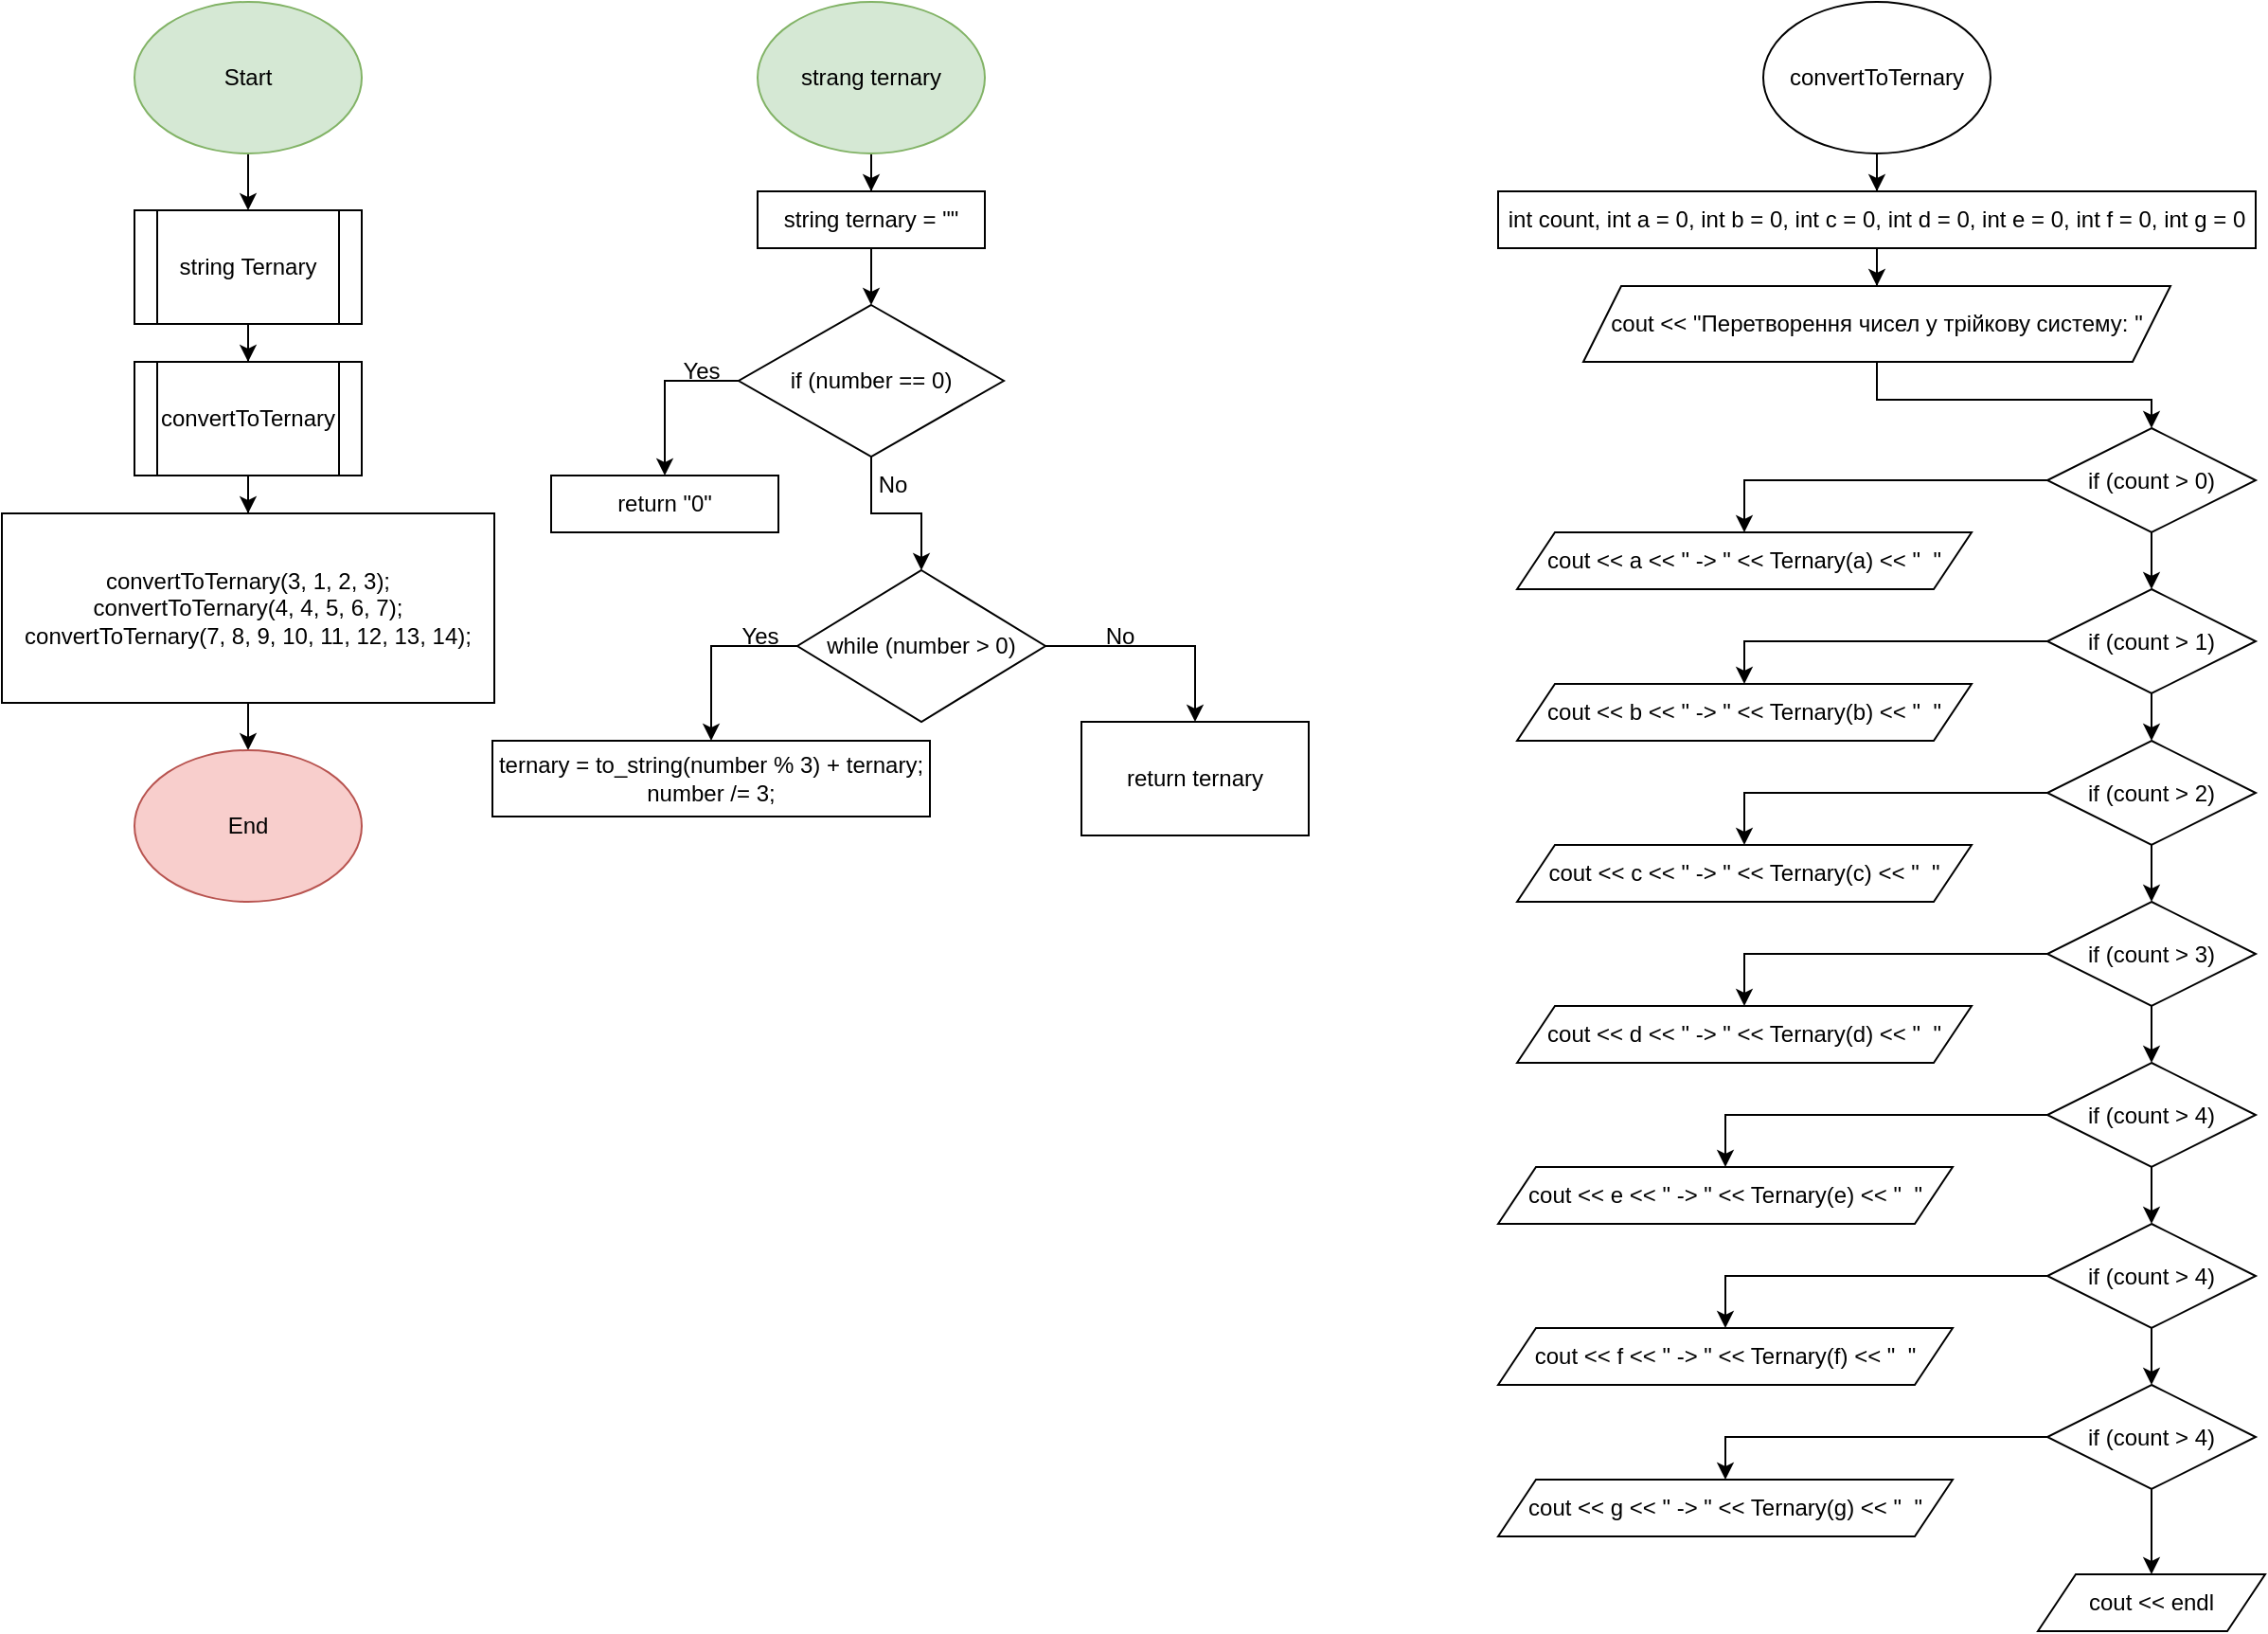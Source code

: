 <mxfile version="24.8.4">
  <diagram name="Страница — 1" id="3P0X6I7frlhAt5mptEmb">
    <mxGraphModel dx="2206" dy="1135" grid="0" gridSize="10" guides="1" tooltips="1" connect="1" arrows="1" fold="1" page="1" pageScale="1" pageWidth="827" pageHeight="1169" math="0" shadow="0">
      <root>
        <mxCell id="0" />
        <mxCell id="1" parent="0" />
        <mxCell id="AOl-o9mszF_kFIoR1wRg-3" value="" style="edgeStyle=orthogonalEdgeStyle;rounded=0;orthogonalLoop=1;jettySize=auto;html=1;" parent="1" source="AOl-o9mszF_kFIoR1wRg-1" target="AOl-o9mszF_kFIoR1wRg-2" edge="1">
          <mxGeometry relative="1" as="geometry" />
        </mxCell>
        <mxCell id="AOl-o9mszF_kFIoR1wRg-1" value="Start" style="ellipse;whiteSpace=wrap;html=1;fillColor=#d5e8d4;strokeColor=#82b366;" parent="1" vertex="1">
          <mxGeometry x="70" width="120" height="80" as="geometry" />
        </mxCell>
        <mxCell id="AOl-o9mszF_kFIoR1wRg-5" value="" style="edgeStyle=orthogonalEdgeStyle;rounded=0;orthogonalLoop=1;jettySize=auto;html=1;" parent="1" source="AOl-o9mszF_kFIoR1wRg-2" target="AOl-o9mszF_kFIoR1wRg-4" edge="1">
          <mxGeometry relative="1" as="geometry" />
        </mxCell>
        <mxCell id="AOl-o9mszF_kFIoR1wRg-2" value="string Ternary" style="shape=process;whiteSpace=wrap;html=1;backgroundOutline=1;" parent="1" vertex="1">
          <mxGeometry x="70" y="110" width="120" height="60" as="geometry" />
        </mxCell>
        <mxCell id="AOl-o9mszF_kFIoR1wRg-7" value="" style="edgeStyle=orthogonalEdgeStyle;rounded=0;orthogonalLoop=1;jettySize=auto;html=1;" parent="1" source="AOl-o9mszF_kFIoR1wRg-4" target="AOl-o9mszF_kFIoR1wRg-6" edge="1">
          <mxGeometry relative="1" as="geometry" />
        </mxCell>
        <mxCell id="AOl-o9mszF_kFIoR1wRg-4" value="convertToTernary" style="shape=process;whiteSpace=wrap;html=1;backgroundOutline=1;" parent="1" vertex="1">
          <mxGeometry x="70" y="190" width="120" height="60" as="geometry" />
        </mxCell>
        <mxCell id="AOl-o9mszF_kFIoR1wRg-9" value="" style="edgeStyle=orthogonalEdgeStyle;rounded=0;orthogonalLoop=1;jettySize=auto;html=1;" parent="1" source="AOl-o9mszF_kFIoR1wRg-6" target="AOl-o9mszF_kFIoR1wRg-8" edge="1">
          <mxGeometry relative="1" as="geometry" />
        </mxCell>
        <mxCell id="AOl-o9mszF_kFIoR1wRg-6" value="&lt;div&gt;convertToTernary(3, 1, 2, 3);&lt;/div&gt;&lt;div&gt;convertToTernary(4, 4, 5, 6, 7);&lt;/div&gt;&lt;div&gt;convertToTernary(7, 8, 9, 10, 11, 12, 13, 14);&lt;/div&gt;" style="whiteSpace=wrap;html=1;" parent="1" vertex="1">
          <mxGeometry y="270" width="260" height="100" as="geometry" />
        </mxCell>
        <mxCell id="AOl-o9mszF_kFIoR1wRg-8" value="End" style="ellipse;whiteSpace=wrap;html=1;fillColor=#f8cecc;strokeColor=#b85450;" parent="1" vertex="1">
          <mxGeometry x="70" y="395" width="120" height="80" as="geometry" />
        </mxCell>
        <mxCell id="AOl-o9mszF_kFIoR1wRg-12" value="" style="edgeStyle=orthogonalEdgeStyle;rounded=0;orthogonalLoop=1;jettySize=auto;html=1;" parent="1" source="AOl-o9mszF_kFIoR1wRg-10" target="AOl-o9mszF_kFIoR1wRg-11" edge="1">
          <mxGeometry relative="1" as="geometry" />
        </mxCell>
        <mxCell id="AOl-o9mszF_kFIoR1wRg-10" value="strang ternary" style="ellipse;whiteSpace=wrap;html=1;fillColor=#d5e8d4;strokeColor=#82b366;" parent="1" vertex="1">
          <mxGeometry x="399" width="120" height="80" as="geometry" />
        </mxCell>
        <mxCell id="AOl-o9mszF_kFIoR1wRg-14" value="" style="edgeStyle=orthogonalEdgeStyle;rounded=0;orthogonalLoop=1;jettySize=auto;html=1;" parent="1" source="AOl-o9mszF_kFIoR1wRg-11" target="AOl-o9mszF_kFIoR1wRg-13" edge="1">
          <mxGeometry relative="1" as="geometry" />
        </mxCell>
        <mxCell id="AOl-o9mszF_kFIoR1wRg-11" value="string ternary = &quot;&quot;" style="rounded=0;whiteSpace=wrap;html=1;" parent="1" vertex="1">
          <mxGeometry x="399" y="100" width="120" height="30" as="geometry" />
        </mxCell>
        <mxCell id="AOl-o9mszF_kFIoR1wRg-16" style="edgeStyle=orthogonalEdgeStyle;rounded=0;orthogonalLoop=1;jettySize=auto;html=1;exitX=0;exitY=0.5;exitDx=0;exitDy=0;entryX=0.5;entryY=0;entryDx=0;entryDy=0;" parent="1" source="AOl-o9mszF_kFIoR1wRg-13" target="AOl-o9mszF_kFIoR1wRg-15" edge="1">
          <mxGeometry relative="1" as="geometry" />
        </mxCell>
        <mxCell id="AOl-o9mszF_kFIoR1wRg-23" style="edgeStyle=orthogonalEdgeStyle;rounded=0;orthogonalLoop=1;jettySize=auto;html=1;exitX=0.5;exitY=1;exitDx=0;exitDy=0;entryX=0.5;entryY=0;entryDx=0;entryDy=0;" parent="1" source="AOl-o9mszF_kFIoR1wRg-13" target="AOl-o9mszF_kFIoR1wRg-22" edge="1">
          <mxGeometry relative="1" as="geometry" />
        </mxCell>
        <mxCell id="AOl-o9mszF_kFIoR1wRg-13" value="if (number == 0)" style="rhombus;whiteSpace=wrap;html=1;" parent="1" vertex="1">
          <mxGeometry x="389" y="160" width="140" height="80" as="geometry" />
        </mxCell>
        <mxCell id="AOl-o9mszF_kFIoR1wRg-15" value="return &quot;0&quot;" style="rounded=0;whiteSpace=wrap;html=1;" parent="1" vertex="1">
          <mxGeometry x="290" y="250" width="120" height="30" as="geometry" />
        </mxCell>
        <mxCell id="AOl-o9mszF_kFIoR1wRg-17" value="Yes" style="text;html=1;align=center;verticalAlign=middle;resizable=0;points=[];autosize=1;strokeColor=none;fillColor=none;" parent="1" vertex="1">
          <mxGeometry x="349" y="180" width="40" height="30" as="geometry" />
        </mxCell>
        <mxCell id="AOl-o9mszF_kFIoR1wRg-21" value="No" style="text;html=1;align=center;verticalAlign=middle;resizable=0;points=[];autosize=1;strokeColor=none;fillColor=none;" parent="1" vertex="1">
          <mxGeometry x="450" y="240" width="40" height="30" as="geometry" />
        </mxCell>
        <mxCell id="AOl-o9mszF_kFIoR1wRg-27" style="edgeStyle=orthogonalEdgeStyle;rounded=0;orthogonalLoop=1;jettySize=auto;html=1;exitX=0;exitY=0.5;exitDx=0;exitDy=0;entryX=0.5;entryY=0;entryDx=0;entryDy=0;" parent="1" source="AOl-o9mszF_kFIoR1wRg-22" target="AOl-o9mszF_kFIoR1wRg-24" edge="1">
          <mxGeometry relative="1" as="geometry" />
        </mxCell>
        <mxCell id="AOl-o9mszF_kFIoR1wRg-30" style="edgeStyle=orthogonalEdgeStyle;rounded=0;orthogonalLoop=1;jettySize=auto;html=1;exitX=1;exitY=0.5;exitDx=0;exitDy=0;entryX=0.5;entryY=0;entryDx=0;entryDy=0;" parent="1" source="AOl-o9mszF_kFIoR1wRg-22" target="AOl-o9mszF_kFIoR1wRg-29" edge="1">
          <mxGeometry relative="1" as="geometry" />
        </mxCell>
        <mxCell id="AOl-o9mszF_kFIoR1wRg-22" value="while (number &amp;gt; 0)" style="rhombus;whiteSpace=wrap;html=1;" parent="1" vertex="1">
          <mxGeometry x="420" y="300" width="131" height="80" as="geometry" />
        </mxCell>
        <mxCell id="AOl-o9mszF_kFIoR1wRg-24" value="&lt;div&gt;ternary = to_string(number % 3) + ternary;&lt;/div&gt;&lt;div&gt;number /= 3;&lt;/div&gt;" style="rounded=0;whiteSpace=wrap;html=1;" parent="1" vertex="1">
          <mxGeometry x="259" y="390" width="231" height="40" as="geometry" />
        </mxCell>
        <mxCell id="AOl-o9mszF_kFIoR1wRg-28" value="Yes" style="text;html=1;align=center;verticalAlign=middle;resizable=0;points=[];autosize=1;strokeColor=none;fillColor=none;" parent="1" vertex="1">
          <mxGeometry x="380" y="320" width="40" height="30" as="geometry" />
        </mxCell>
        <mxCell id="AOl-o9mszF_kFIoR1wRg-29" value="return ternary" style="rounded=0;whiteSpace=wrap;html=1;" parent="1" vertex="1">
          <mxGeometry x="570" y="380" width="120" height="60" as="geometry" />
        </mxCell>
        <mxCell id="AOl-o9mszF_kFIoR1wRg-31" value="No" style="text;html=1;align=center;verticalAlign=middle;resizable=0;points=[];autosize=1;strokeColor=none;fillColor=none;" parent="1" vertex="1">
          <mxGeometry x="570" y="320" width="40" height="30" as="geometry" />
        </mxCell>
        <mxCell id="AOl-o9mszF_kFIoR1wRg-35" value="" style="edgeStyle=orthogonalEdgeStyle;rounded=0;orthogonalLoop=1;jettySize=auto;html=1;" parent="1" source="AOl-o9mszF_kFIoR1wRg-33" target="AOl-o9mszF_kFIoR1wRg-34" edge="1">
          <mxGeometry relative="1" as="geometry" />
        </mxCell>
        <mxCell id="AOl-o9mszF_kFIoR1wRg-33" value="convertToTernary" style="ellipse;whiteSpace=wrap;html=1;" parent="1" vertex="1">
          <mxGeometry x="930" width="120" height="80" as="geometry" />
        </mxCell>
        <mxCell id="AOl-o9mszF_kFIoR1wRg-37" value="" style="edgeStyle=orthogonalEdgeStyle;rounded=0;orthogonalLoop=1;jettySize=auto;html=1;" parent="1" source="AOl-o9mszF_kFIoR1wRg-34" target="AOl-o9mszF_kFIoR1wRg-36" edge="1">
          <mxGeometry relative="1" as="geometry" />
        </mxCell>
        <mxCell id="AOl-o9mszF_kFIoR1wRg-34" value="int count, int a = 0, int b = 0, int c = 0, int d = 0, int e = 0, int f = 0, int g = 0" style="rounded=0;whiteSpace=wrap;html=1;" parent="1" vertex="1">
          <mxGeometry x="790" y="100" width="400" height="30" as="geometry" />
        </mxCell>
        <mxCell id="AOl-o9mszF_kFIoR1wRg-41" value="" style="edgeStyle=orthogonalEdgeStyle;rounded=0;orthogonalLoop=1;jettySize=auto;html=1;" parent="1" source="AOl-o9mszF_kFIoR1wRg-36" target="AOl-o9mszF_kFIoR1wRg-38" edge="1">
          <mxGeometry relative="1" as="geometry" />
        </mxCell>
        <mxCell id="AOl-o9mszF_kFIoR1wRg-36" value="cout &amp;lt;&amp;lt; &quot;Перетворення чисел у трійкову систему: &quot;" style="shape=parallelogram;perimeter=parallelogramPerimeter;whiteSpace=wrap;html=1;fixedSize=1;rounded=0;" parent="1" vertex="1">
          <mxGeometry x="835" y="150" width="310" height="40" as="geometry" />
        </mxCell>
        <mxCell id="AOl-o9mszF_kFIoR1wRg-43" style="edgeStyle=orthogonalEdgeStyle;rounded=0;orthogonalLoop=1;jettySize=auto;html=1;exitX=0;exitY=0.5;exitDx=0;exitDy=0;entryX=0.5;entryY=0;entryDx=0;entryDy=0;" parent="1" source="AOl-o9mszF_kFIoR1wRg-38" target="AOl-o9mszF_kFIoR1wRg-39" edge="1">
          <mxGeometry relative="1" as="geometry" />
        </mxCell>
        <mxCell id="AOl-o9mszF_kFIoR1wRg-45" value="" style="edgeStyle=orthogonalEdgeStyle;rounded=0;orthogonalLoop=1;jettySize=auto;html=1;" parent="1" source="AOl-o9mszF_kFIoR1wRg-38" target="AOl-o9mszF_kFIoR1wRg-44" edge="1">
          <mxGeometry relative="1" as="geometry" />
        </mxCell>
        <mxCell id="AOl-o9mszF_kFIoR1wRg-38" value="if (count &amp;gt; 0)" style="rhombus;whiteSpace=wrap;html=1;" parent="1" vertex="1">
          <mxGeometry x="1080" y="225" width="110" height="55" as="geometry" />
        </mxCell>
        <mxCell id="AOl-o9mszF_kFIoR1wRg-39" value="cout &amp;lt;&amp;lt; a &amp;lt;&amp;lt; &quot; -&amp;gt; &quot; &amp;lt;&amp;lt; Ternary(a) &amp;lt;&amp;lt; &quot;&amp;nbsp; &quot;" style="shape=parallelogram;perimeter=parallelogramPerimeter;whiteSpace=wrap;html=1;fixedSize=1;" parent="1" vertex="1">
          <mxGeometry x="800" y="280" width="240" height="30" as="geometry" />
        </mxCell>
        <mxCell id="AOl-o9mszF_kFIoR1wRg-47" style="edgeStyle=orthogonalEdgeStyle;rounded=0;orthogonalLoop=1;jettySize=auto;html=1;exitX=0;exitY=0.5;exitDx=0;exitDy=0;entryX=0.5;entryY=0;entryDx=0;entryDy=0;" parent="1" source="AOl-o9mszF_kFIoR1wRg-44" target="AOl-o9mszF_kFIoR1wRg-46" edge="1">
          <mxGeometry relative="1" as="geometry" />
        </mxCell>
        <mxCell id="AOl-o9mszF_kFIoR1wRg-49" value="" style="edgeStyle=orthogonalEdgeStyle;rounded=0;orthogonalLoop=1;jettySize=auto;html=1;" parent="1" source="AOl-o9mszF_kFIoR1wRg-44" target="AOl-o9mszF_kFIoR1wRg-48" edge="1">
          <mxGeometry relative="1" as="geometry" />
        </mxCell>
        <mxCell id="AOl-o9mszF_kFIoR1wRg-44" value="if (count &amp;gt; 1)" style="rhombus;whiteSpace=wrap;html=1;" parent="1" vertex="1">
          <mxGeometry x="1080" y="310" width="110" height="55" as="geometry" />
        </mxCell>
        <mxCell id="AOl-o9mszF_kFIoR1wRg-46" value="cout &amp;lt;&amp;lt; b &amp;lt;&amp;lt; &quot; -&amp;gt; &quot; &amp;lt;&amp;lt; Ternary(b) &amp;lt;&amp;lt; &quot;&amp;nbsp; &quot;" style="shape=parallelogram;perimeter=parallelogramPerimeter;whiteSpace=wrap;html=1;fixedSize=1;" parent="1" vertex="1">
          <mxGeometry x="800" y="360" width="240" height="30" as="geometry" />
        </mxCell>
        <mxCell id="AOl-o9mszF_kFIoR1wRg-51" style="edgeStyle=orthogonalEdgeStyle;rounded=0;orthogonalLoop=1;jettySize=auto;html=1;exitX=0;exitY=0.5;exitDx=0;exitDy=0;entryX=0.5;entryY=0;entryDx=0;entryDy=0;" parent="1" source="AOl-o9mszF_kFIoR1wRg-48" target="AOl-o9mszF_kFIoR1wRg-50" edge="1">
          <mxGeometry relative="1" as="geometry" />
        </mxCell>
        <mxCell id="AOl-o9mszF_kFIoR1wRg-53" value="" style="edgeStyle=orthogonalEdgeStyle;rounded=0;orthogonalLoop=1;jettySize=auto;html=1;" parent="1" source="AOl-o9mszF_kFIoR1wRg-48" target="AOl-o9mszF_kFIoR1wRg-52" edge="1">
          <mxGeometry relative="1" as="geometry" />
        </mxCell>
        <mxCell id="AOl-o9mszF_kFIoR1wRg-48" value="if (count &amp;gt; 2)" style="rhombus;whiteSpace=wrap;html=1;" parent="1" vertex="1">
          <mxGeometry x="1080" y="390" width="110" height="55" as="geometry" />
        </mxCell>
        <mxCell id="AOl-o9mszF_kFIoR1wRg-50" value="cout &amp;lt;&amp;lt; c &amp;lt;&amp;lt; &quot; -&amp;gt; &quot; &amp;lt;&amp;lt; Ternary(c) &amp;lt;&amp;lt; &quot;&amp;nbsp; &quot;" style="shape=parallelogram;perimeter=parallelogramPerimeter;whiteSpace=wrap;html=1;fixedSize=1;" parent="1" vertex="1">
          <mxGeometry x="800" y="445" width="240" height="30" as="geometry" />
        </mxCell>
        <mxCell id="AOl-o9mszF_kFIoR1wRg-55" style="edgeStyle=orthogonalEdgeStyle;rounded=0;orthogonalLoop=1;jettySize=auto;html=1;exitX=0;exitY=0.5;exitDx=0;exitDy=0;entryX=0.5;entryY=0;entryDx=0;entryDy=0;" parent="1" source="AOl-o9mszF_kFIoR1wRg-52" target="AOl-o9mszF_kFIoR1wRg-54" edge="1">
          <mxGeometry relative="1" as="geometry" />
        </mxCell>
        <mxCell id="AOl-o9mszF_kFIoR1wRg-57" value="" style="edgeStyle=orthogonalEdgeStyle;rounded=0;orthogonalLoop=1;jettySize=auto;html=1;" parent="1" source="AOl-o9mszF_kFIoR1wRg-52" target="AOl-o9mszF_kFIoR1wRg-56" edge="1">
          <mxGeometry relative="1" as="geometry" />
        </mxCell>
        <mxCell id="AOl-o9mszF_kFIoR1wRg-52" value="if (count &amp;gt; 3)" style="rhombus;whiteSpace=wrap;html=1;" parent="1" vertex="1">
          <mxGeometry x="1080" y="475" width="110" height="55" as="geometry" />
        </mxCell>
        <mxCell id="AOl-o9mszF_kFIoR1wRg-54" value="cout &amp;lt;&amp;lt; d &amp;lt;&amp;lt; &quot; -&amp;gt; &quot; &amp;lt;&amp;lt; Ternary(d) &amp;lt;&amp;lt; &quot;&amp;nbsp; &quot;" style="shape=parallelogram;perimeter=parallelogramPerimeter;whiteSpace=wrap;html=1;fixedSize=1;" parent="1" vertex="1">
          <mxGeometry x="800" y="530" width="240" height="30" as="geometry" />
        </mxCell>
        <mxCell id="AOl-o9mszF_kFIoR1wRg-59" style="edgeStyle=orthogonalEdgeStyle;rounded=0;orthogonalLoop=1;jettySize=auto;html=1;exitX=0;exitY=0.5;exitDx=0;exitDy=0;entryX=0.5;entryY=0;entryDx=0;entryDy=0;" parent="1" source="AOl-o9mszF_kFIoR1wRg-56" target="AOl-o9mszF_kFIoR1wRg-58" edge="1">
          <mxGeometry relative="1" as="geometry" />
        </mxCell>
        <mxCell id="AOl-o9mszF_kFIoR1wRg-61" value="" style="edgeStyle=orthogonalEdgeStyle;rounded=0;orthogonalLoop=1;jettySize=auto;html=1;" parent="1" source="AOl-o9mszF_kFIoR1wRg-56" target="AOl-o9mszF_kFIoR1wRg-60" edge="1">
          <mxGeometry relative="1" as="geometry" />
        </mxCell>
        <mxCell id="AOl-o9mszF_kFIoR1wRg-56" value="if (count &amp;gt; 4)" style="rhombus;whiteSpace=wrap;html=1;" parent="1" vertex="1">
          <mxGeometry x="1080" y="560" width="110" height="55" as="geometry" />
        </mxCell>
        <mxCell id="AOl-o9mszF_kFIoR1wRg-58" value="cout &amp;lt;&amp;lt; e &amp;lt;&amp;lt; &quot; -&amp;gt; &quot; &amp;lt;&amp;lt; Ternary(e) &amp;lt;&amp;lt; &quot;&amp;nbsp; &quot;" style="shape=parallelogram;perimeter=parallelogramPerimeter;whiteSpace=wrap;html=1;fixedSize=1;" parent="1" vertex="1">
          <mxGeometry x="790" y="615" width="240" height="30" as="geometry" />
        </mxCell>
        <mxCell id="AOl-o9mszF_kFIoR1wRg-63" value="" style="edgeStyle=orthogonalEdgeStyle;rounded=0;orthogonalLoop=1;jettySize=auto;html=1;" parent="1" source="AOl-o9mszF_kFIoR1wRg-60" target="AOl-o9mszF_kFIoR1wRg-62" edge="1">
          <mxGeometry relative="1" as="geometry" />
        </mxCell>
        <mxCell id="AOl-o9mszF_kFIoR1wRg-65" style="edgeStyle=orthogonalEdgeStyle;rounded=0;orthogonalLoop=1;jettySize=auto;html=1;exitX=0;exitY=0.5;exitDx=0;exitDy=0;entryX=0.5;entryY=0;entryDx=0;entryDy=0;" parent="1" source="AOl-o9mszF_kFIoR1wRg-60" target="AOl-o9mszF_kFIoR1wRg-64" edge="1">
          <mxGeometry relative="1" as="geometry" />
        </mxCell>
        <mxCell id="AOl-o9mszF_kFIoR1wRg-60" value="if (count &amp;gt; 4)" style="rhombus;whiteSpace=wrap;html=1;" parent="1" vertex="1">
          <mxGeometry x="1080" y="645" width="110" height="55" as="geometry" />
        </mxCell>
        <mxCell id="AOl-o9mszF_kFIoR1wRg-67" style="edgeStyle=orthogonalEdgeStyle;rounded=0;orthogonalLoop=1;jettySize=auto;html=1;exitX=0;exitY=0.5;exitDx=0;exitDy=0;entryX=0.5;entryY=0;entryDx=0;entryDy=0;" parent="1" source="AOl-o9mszF_kFIoR1wRg-62" target="AOl-o9mszF_kFIoR1wRg-66" edge="1">
          <mxGeometry relative="1" as="geometry" />
        </mxCell>
        <mxCell id="AOl-o9mszF_kFIoR1wRg-69" value="" style="edgeStyle=orthogonalEdgeStyle;rounded=0;orthogonalLoop=1;jettySize=auto;html=1;" parent="1" source="AOl-o9mszF_kFIoR1wRg-62" target="AOl-o9mszF_kFIoR1wRg-68" edge="1">
          <mxGeometry relative="1" as="geometry" />
        </mxCell>
        <mxCell id="AOl-o9mszF_kFIoR1wRg-62" value="if (count &amp;gt; 4)" style="rhombus;whiteSpace=wrap;html=1;" parent="1" vertex="1">
          <mxGeometry x="1080" y="730" width="110" height="55" as="geometry" />
        </mxCell>
        <mxCell id="AOl-o9mszF_kFIoR1wRg-64" value="cout &amp;lt;&amp;lt; f &amp;lt;&amp;lt; &quot; -&amp;gt; &quot; &amp;lt;&amp;lt; Ternary(f) &amp;lt;&amp;lt; &quot;&amp;nbsp; &quot;" style="shape=parallelogram;perimeter=parallelogramPerimeter;whiteSpace=wrap;html=1;fixedSize=1;" parent="1" vertex="1">
          <mxGeometry x="790" y="700" width="240" height="30" as="geometry" />
        </mxCell>
        <mxCell id="AOl-o9mszF_kFIoR1wRg-66" value="cout &amp;lt;&amp;lt; g &amp;lt;&amp;lt; &quot; -&amp;gt; &quot; &amp;lt;&amp;lt; Ternary(g) &amp;lt;&amp;lt; &quot;&amp;nbsp; &quot;" style="shape=parallelogram;perimeter=parallelogramPerimeter;whiteSpace=wrap;html=1;fixedSize=1;" parent="1" vertex="1">
          <mxGeometry x="790" y="780" width="240" height="30" as="geometry" />
        </mxCell>
        <mxCell id="AOl-o9mszF_kFIoR1wRg-68" value="cout &amp;lt;&amp;lt; endl" style="shape=parallelogram;perimeter=parallelogramPerimeter;whiteSpace=wrap;html=1;fixedSize=1;" parent="1" vertex="1">
          <mxGeometry x="1075" y="830" width="120" height="30" as="geometry" />
        </mxCell>
      </root>
    </mxGraphModel>
  </diagram>
</mxfile>
